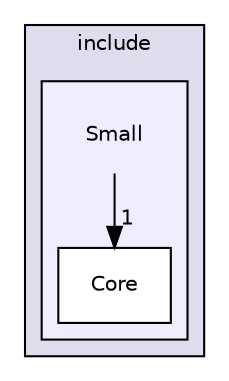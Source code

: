 digraph "include/Small" {
  compound=true
  node [ fontsize="10", fontname="Helvetica"];
  edge [ labelfontsize="10", labelfontname="Helvetica"];
  subgraph clusterdir_d44c64559bbebec7f509842c48db8b23 {
    graph [ bgcolor="#ddddee", pencolor="black", label="include" fontname="Helvetica", fontsize="10", URL="dir_d44c64559bbebec7f509842c48db8b23.html"]
  subgraph clusterdir_517f7d009caed18d50502f12c0d97ec3 {
    graph [ bgcolor="#eeeeff", pencolor="black", label="" URL="dir_517f7d009caed18d50502f12c0d97ec3.html"];
    dir_517f7d009caed18d50502f12c0d97ec3 [shape=plaintext label="Small"];
    dir_3c803fb2e31f05de510171dcaff9bfbd [shape=box label="Core" color="black" fillcolor="white" style="filled" URL="dir_3c803fb2e31f05de510171dcaff9bfbd.html"];
  }
  }
  dir_517f7d009caed18d50502f12c0d97ec3->dir_3c803fb2e31f05de510171dcaff9bfbd [headlabel="1", labeldistance=1.5 headhref="dir_000001_000002.html"];
}
